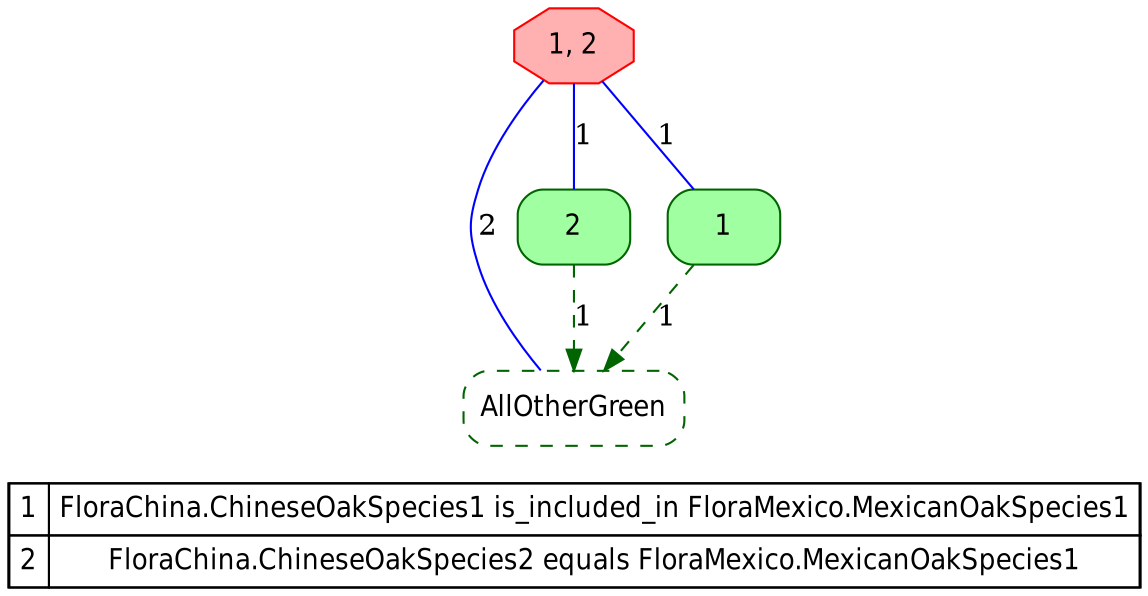 digraph{
node[fontname="Helvetica-Narrow"]
rankdir=TB
"AllOtherGreen" [shape=box color="#006400" style="rounded,dashed"]
"2" [shape=box color="#006400" fillcolor="#A0FFA0" style="rounded,filled"];
"1" [shape=box color="#006400" fillcolor="#A0FFA0" style="rounded,filled"];
"1, 2" [shape=octagon color="#FF0000" fillcolor="#FFB0B0" style="filled"];
"2" -> "AllOtherGreen" [color="#006400" style=dashed, label=1];
"1" -> "AllOtherGreen" [color="#006400" style=dashed, label=1];
"1, 2" -> "AllOtherGreen" [color=blue, arrowhead=none, label=2];
"1, 2" -> "2" [color=blue, arrowhead=none, label=1];
"1, 2" -> "1" [color=blue, arrowhead=none, label=1];
node[shape=box] 
{rank=sink Legend [fillcolor= white margin=0 label=< 
 <TABLE BORDER="0" CELLBORDER="1" CELLSPACING="0" CELLPADDING="4"> 
<TR> 
 <TD>1</TD> 
 <TD>FloraChina.ChineseOakSpecies1 is_included_in FloraMexico.MexicanOakSpecies1</TD> 
 </TR> 
<TR> 
 <TD>2</TD> 
 <TD>FloraChina.ChineseOakSpecies2 equals FloraMexico.MexicanOakSpecies1</TD> 
 </TR> 
</TABLE> 
 >] } 
}